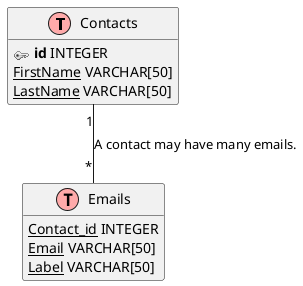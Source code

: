 @startuml
' Source: https://gist.github.com/QuantumGhost/0955a45383a0b6c0bc24f9654b3cb561
' uncomment the line below if you're using computer with a retina display
' skinparam dpi 300
!define Table(name,desc) class name as "desc" << (T,#FFAAAA) >>
' we use bold for primary key
' green color for unique
' and underscore for not_null
sprite $primary [17x12/16z] bOqv3e1030CJRzPn9Fx_NWY7n4eqJ3TJs6OVa5pTpD-5tl3YyFHG-4DsqAOnWgawWp0r0KGagDuGMYMJxbMrBxzLPJ_O0G00
!define primary_key(x) <$primary> <b>x</b>
!define unique(x) <color:green>x</color>
!define not_null(x) <u>x</u>
' other tags available:
' <i></i>
' <back:COLOR></color>, where color is a color name or html color code
' (#FFAACC)
' see: http://plantuml.com/classes.html#More
hide methods
hide stereotypes

' entities

Table(contacts, "Contacts") {
    primary_key(id) INTEGER
    not_null(FirstName) VARCHAR[50]
    not_null(LastName) VARCHAR[50]
}

Table(emails, "Emails") {
    not_null(Contact_id) INTEGER
    not_null(Email) VARCHAR[50]
    not_null(Label) VARCHAR[50]
}


' relationships
' one-to-one relationship
contacts "1" -- "*" emails : "A contact may have many emails."

@enduml